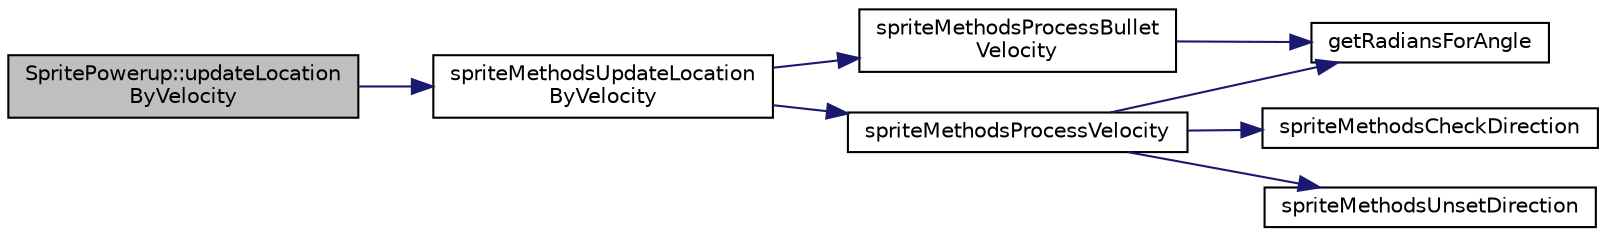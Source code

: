 digraph "SpritePowerup::updateLocationByVelocity"
{
 // LATEX_PDF_SIZE
  edge [fontname="Helvetica",fontsize="10",labelfontname="Helvetica",labelfontsize="10"];
  node [fontname="Helvetica",fontsize="10",shape=record];
  rankdir="LR";
  Node1 [label="SpritePowerup::updateLocation\lByVelocity",height=0.2,width=0.4,color="black", fillcolor="grey75", style="filled", fontcolor="black",tooltip=" "];
  Node1 -> Node2 [color="midnightblue",fontsize="10",style="solid"];
  Node2 [label="spriteMethodsUpdateLocation\lByVelocity",height=0.2,width=0.4,color="black", fillcolor="white", style="filled",URL="$_sprite_methods_8cpp.html#a7bd12ba2a61a229814542d103d51d167",tooltip=" "];
  Node2 -> Node3 [color="midnightblue",fontsize="10",style="solid"];
  Node3 [label="spriteMethodsProcessBullet\lVelocity",height=0.2,width=0.4,color="black", fillcolor="white", style="filled",URL="$_sprite_methods_8cpp.html#a8b76d4c18de028f8b6b5a7b590f0738e",tooltip=" "];
  Node3 -> Node4 [color="midnightblue",fontsize="10",style="solid"];
  Node4 [label="getRadiansForAngle",height=0.2,width=0.4,color="black", fillcolor="white", style="filled",URL="$angles_8cpp.html#afd678569a928773e3637374773ada97e",tooltip=" "];
  Node2 -> Node5 [color="midnightblue",fontsize="10",style="solid"];
  Node5 [label="spriteMethodsProcessVelocity",height=0.2,width=0.4,color="black", fillcolor="white", style="filled",URL="$_sprite_methods_8cpp.html#aeeb638f491479788f7fc1973890bf6f5",tooltip=" "];
  Node5 -> Node4 [color="midnightblue",fontsize="10",style="solid"];
  Node5 -> Node6 [color="midnightblue",fontsize="10",style="solid"];
  Node6 [label="spriteMethodsCheckDirection",height=0.2,width=0.4,color="black", fillcolor="white", style="filled",URL="$_sprite_methods_8cpp.html#a473abee9f84727912dab71aa48bdfe64",tooltip=" "];
  Node5 -> Node7 [color="midnightblue",fontsize="10",style="solid"];
  Node7 [label="spriteMethodsUnsetDirection",height=0.2,width=0.4,color="black", fillcolor="white", style="filled",URL="$_sprite_methods_8cpp.html#a78a2d01eb0f24769d841a1f62b1f465d",tooltip=" "];
}
